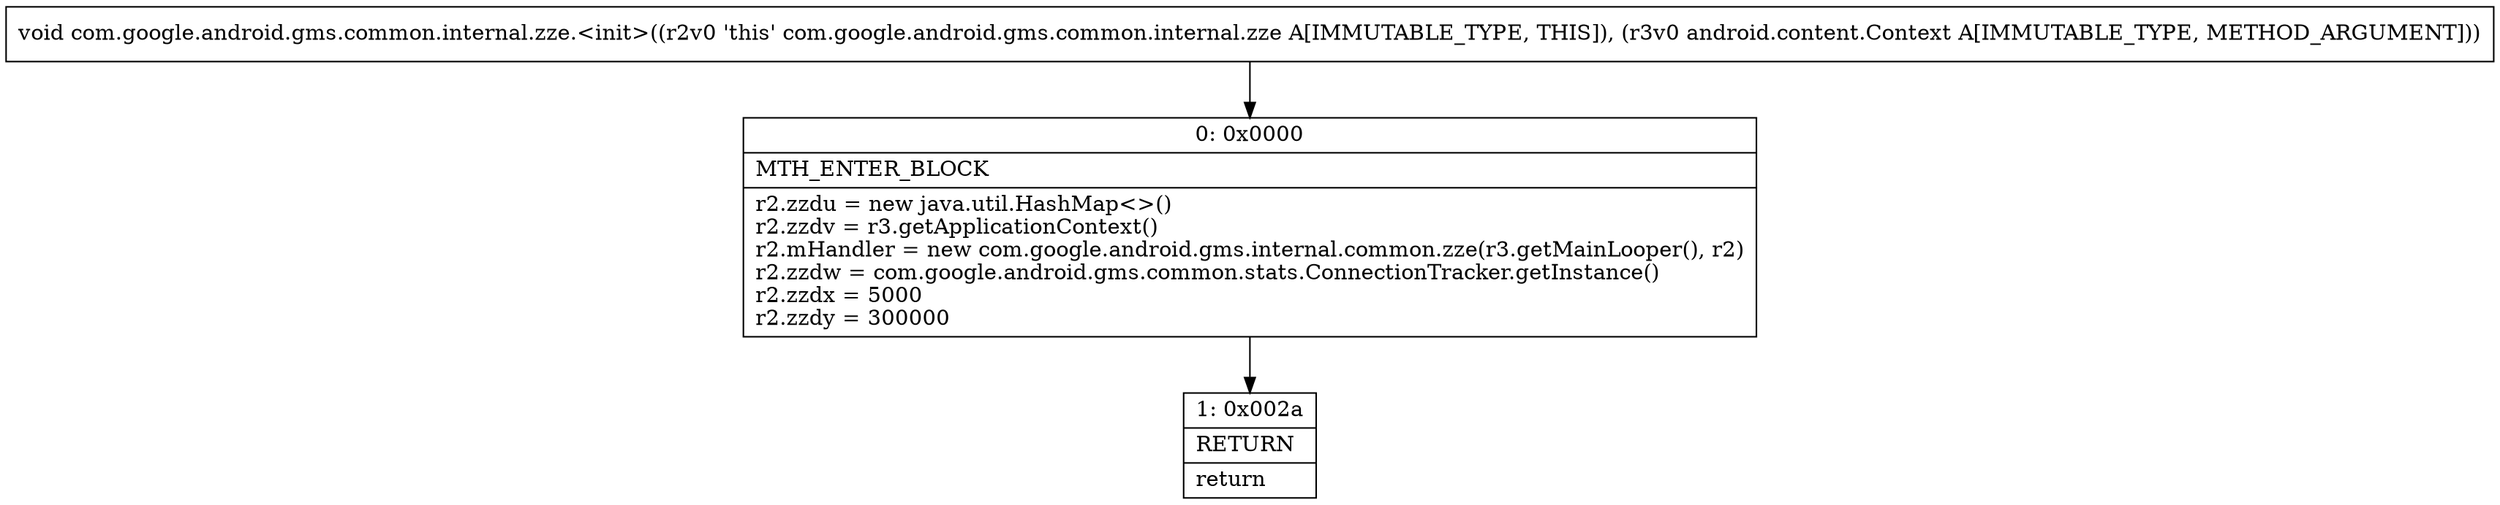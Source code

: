 digraph "CFG forcom.google.android.gms.common.internal.zze.\<init\>(Landroid\/content\/Context;)V" {
Node_0 [shape=record,label="{0\:\ 0x0000|MTH_ENTER_BLOCK\l|r2.zzdu = new java.util.HashMap\<\>()\lr2.zzdv = r3.getApplicationContext()\lr2.mHandler = new com.google.android.gms.internal.common.zze(r3.getMainLooper(), r2)\lr2.zzdw = com.google.android.gms.common.stats.ConnectionTracker.getInstance()\lr2.zzdx = 5000\lr2.zzdy = 300000\l}"];
Node_1 [shape=record,label="{1\:\ 0x002a|RETURN\l|return\l}"];
MethodNode[shape=record,label="{void com.google.android.gms.common.internal.zze.\<init\>((r2v0 'this' com.google.android.gms.common.internal.zze A[IMMUTABLE_TYPE, THIS]), (r3v0 android.content.Context A[IMMUTABLE_TYPE, METHOD_ARGUMENT])) }"];
MethodNode -> Node_0;
Node_0 -> Node_1;
}


